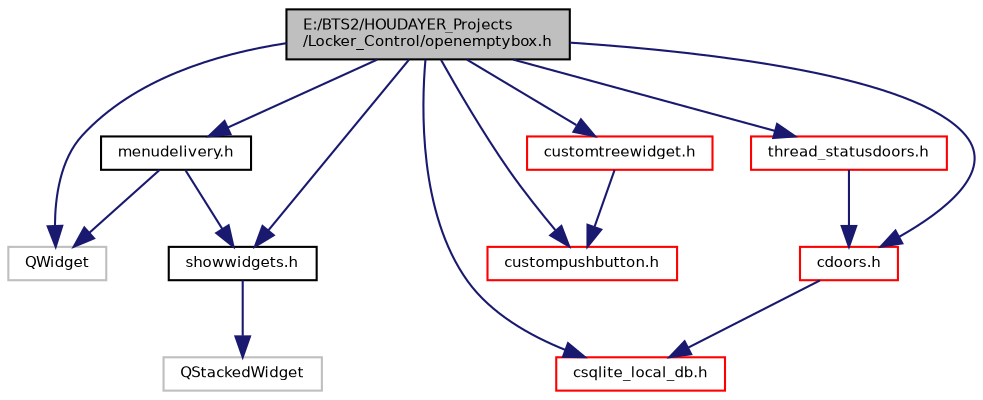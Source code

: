 digraph "E:/BTS2/HOUDAYER_Projects/Locker_Control/openemptybox.h"
{
 // INTERACTIVE_SVG=YES
  bgcolor="transparent";
  edge [fontname="Helvetica",fontsize="7",labelfontname="Helvetica",labelfontsize="7"];
  node [fontname="Helvetica",fontsize="7",shape=record];
  Node1 [label="E:/BTS2/HOUDAYER_Projects\l/Locker_Control/openemptybox.h",height=0.2,width=0.4,color="black", fillcolor="grey75", style="filled", fontcolor="black"];
  Node1 -> Node2 [color="midnightblue",fontsize="7",style="solid",fontname="Helvetica"];
  Node2 [label="QWidget",height=0.2,width=0.4,color="grey75"];
  Node1 -> Node3 [color="midnightblue",fontsize="7",style="solid",fontname="Helvetica"];
  Node3 [label="showwidgets.h",height=0.2,width=0.4,color="black",URL="$showwidgets_8h.html"];
  Node3 -> Node4 [color="midnightblue",fontsize="7",style="solid",fontname="Helvetica"];
  Node4 [label="QStackedWidget",height=0.2,width=0.4,color="grey75"];
  Node1 -> Node5 [color="midnightblue",fontsize="7",style="solid",fontname="Helvetica"];
  Node5 [label="csqlite_local_db.h",height=0.2,width=0.4,color="red",URL="$csqlite__local__db_8h.html"];
  Node1 -> Node6 [color="midnightblue",fontsize="7",style="solid",fontname="Helvetica"];
  Node6 [label="menudelivery.h",height=0.2,width=0.4,color="black",URL="$menudelivery_8h.html"];
  Node6 -> Node2 [color="midnightblue",fontsize="7",style="solid",fontname="Helvetica"];
  Node6 -> Node3 [color="midnightblue",fontsize="7",style="solid",fontname="Helvetica"];
  Node1 -> Node7 [color="midnightblue",fontsize="7",style="solid",fontname="Helvetica"];
  Node7 [label="custompushbutton.h",height=0.2,width=0.4,color="red",URL="$custompushbutton_8h.html"];
  Node1 -> Node8 [color="midnightblue",fontsize="7",style="solid",fontname="Helvetica"];
  Node8 [label="customtreewidget.h",height=0.2,width=0.4,color="red",URL="$customtreewidget_8h.html"];
  Node8 -> Node7 [color="midnightblue",fontsize="7",style="solid",fontname="Helvetica"];
  Node1 -> Node9 [color="midnightblue",fontsize="7",style="solid",fontname="Helvetica"];
  Node9 [label="thread_statusdoors.h",height=0.2,width=0.4,color="red",URL="$thread__statusdoors_8h.html"];
  Node9 -> Node10 [color="midnightblue",fontsize="7",style="solid",fontname="Helvetica"];
  Node10 [label="cdoors.h",height=0.2,width=0.4,color="red",URL="$cdoors_8h.html"];
  Node10 -> Node5 [color="midnightblue",fontsize="7",style="solid",fontname="Helvetica"];
  Node1 -> Node10 [color="midnightblue",fontsize="7",style="solid",fontname="Helvetica"];
}
